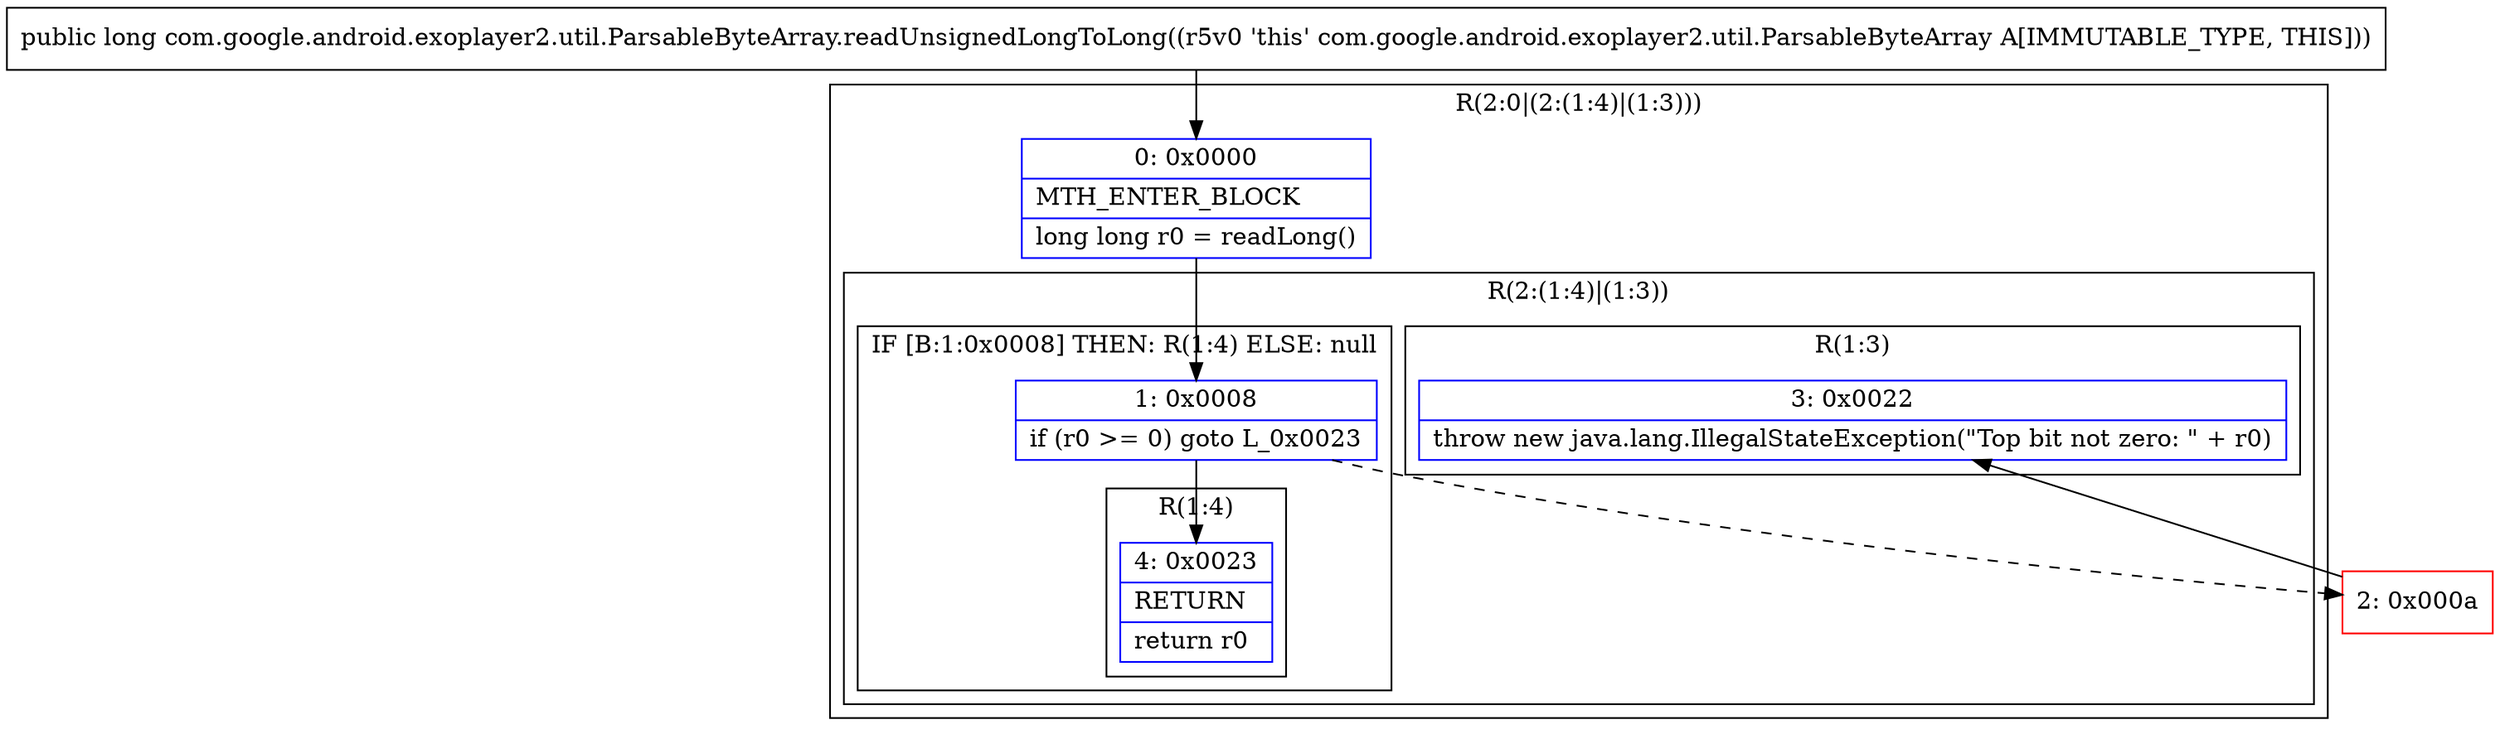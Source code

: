 digraph "CFG forcom.google.android.exoplayer2.util.ParsableByteArray.readUnsignedLongToLong()J" {
subgraph cluster_Region_723243240 {
label = "R(2:0|(2:(1:4)|(1:3)))";
node [shape=record,color=blue];
Node_0 [shape=record,label="{0\:\ 0x0000|MTH_ENTER_BLOCK\l|long long r0 = readLong()\l}"];
subgraph cluster_Region_1189734430 {
label = "R(2:(1:4)|(1:3))";
node [shape=record,color=blue];
subgraph cluster_IfRegion_144533578 {
label = "IF [B:1:0x0008] THEN: R(1:4) ELSE: null";
node [shape=record,color=blue];
Node_1 [shape=record,label="{1\:\ 0x0008|if (r0 \>= 0) goto L_0x0023\l}"];
subgraph cluster_Region_1223052670 {
label = "R(1:4)";
node [shape=record,color=blue];
Node_4 [shape=record,label="{4\:\ 0x0023|RETURN\l|return r0\l}"];
}
}
subgraph cluster_Region_1716843009 {
label = "R(1:3)";
node [shape=record,color=blue];
Node_3 [shape=record,label="{3\:\ 0x0022|throw new java.lang.IllegalStateException(\"Top bit not zero: \" + r0)\l}"];
}
}
}
Node_2 [shape=record,color=red,label="{2\:\ 0x000a}"];
MethodNode[shape=record,label="{public long com.google.android.exoplayer2.util.ParsableByteArray.readUnsignedLongToLong((r5v0 'this' com.google.android.exoplayer2.util.ParsableByteArray A[IMMUTABLE_TYPE, THIS])) }"];
MethodNode -> Node_0;
Node_0 -> Node_1;
Node_1 -> Node_2[style=dashed];
Node_1 -> Node_4;
Node_2 -> Node_3;
}

